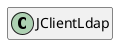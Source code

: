 @startuml
set namespaceSeparator \\
hide members
hide << alias >> circle

class JClientLdap
@enduml
